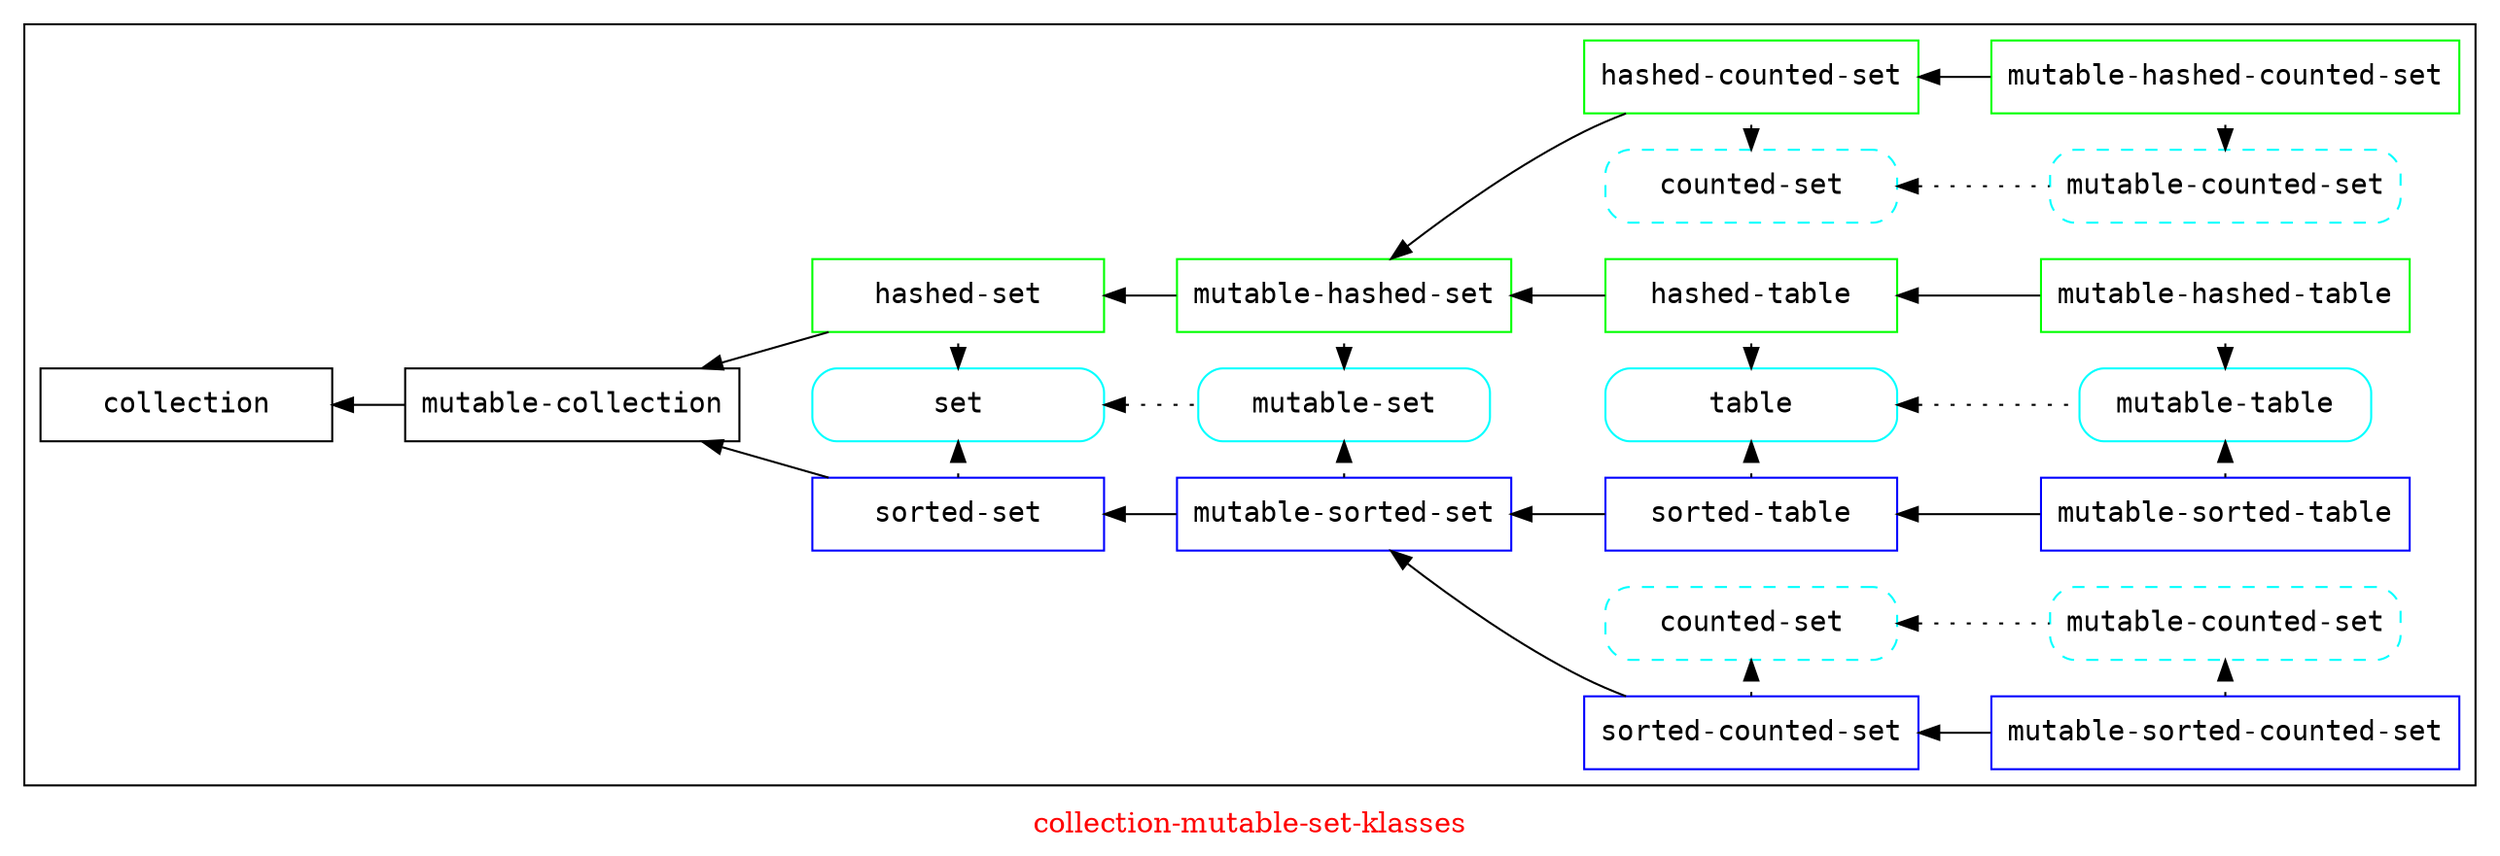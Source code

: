 // -*- mode: C++; c-basic-offset: 2; tab-width: 2; indent-tabs-mode: nil -*-

// Copyright (C) 2007, 2008, 2009 Robert Nielsen <robert@dakota.org>
//
// Licensed under the Apache License, Version 2.0 (the "License");
// you may not use this file except in compliance with the License.
// You may obtain a copy of the License at
//
//      http://www.apache.org/licenses/LICENSE-2.0
//
// Unless required by applicable law or agreed to in writing, software
// distributed under the License is distributed on an "AS IS" BASIS,
// WITHOUT WARRANTIES OR CONDITIONS OF ANY KIND, either express or implied.
// See the License for the specific language governing permissions and
// limitations under the License.

digraph "collection-mutable-set-klasses"
{
	graph [ label = "\G",
          fontcolor = red,
          rankdir = LR,
	];
	node [ fontname = courier,
         shape = rect,
         width = 2.0,
	];
	edge [ dir = back, // its more natural to see: some-klass <- some-subklass
	];

//   subgraph "cluster-legend"
//   {
//     graph [ label = "legend" ];
//     "klass w/o slots";
//     "klass w/ slots" [ color = blue ];
//     "union klass" [ color = green ];
//     "trait" [ style = rounded ];
//   }

  subgraph "cluster-main"
  {
    graph [ label = "" ];
    // traits
    "set" [ style = rounded, color = cyan ];
    "HASHED-counted-set" [ label = "counted-set", style = "rounded,dashed", color = cyan ];
    "HASHED-mutable-counted-set" [ label = "mutable-counted-set", style = "rounded,dashed", color = cyan ];
    "SORTED-counted-set" [ label = "counted-set", style = "rounded,dashed", color = cyan ];
    "SORTED-mutable-counted-set" [ label = "mutable-counted-set", style = "rounded,dashed", color = cyan ];
    "table" [ style = rounded, color = cyan ];
    "mutable-set" [ style = rounded, color = cyan ];
    "mutable-table" [ style = rounded, color = cyan ];
    "hashed-set" [ color = green ];
    "sorted-set" [ color = blue ];
    "sorted-counted-set" [ color = blue ];
    "hashed-counted-set" [ color = green ];
    "hashed-table" [ color = green ];
    "sorted-table" [ color = blue ];
    "mutable-hashed-table" [ color = green ];
    "mutable-sorted-table" [ color = blue ];
    "mutable-hashed-set" [ color = green ];
    "mutable-sorted-set" [ color = blue ];
    "mutable-hashed-counted-set" [ color = green ];
    "mutable-sorted-counted-set" [ color = blue ];

    "mutable-sorted-set" -> "sorted-counted-set";
    "sorted-counted-set" -> "mutable-sorted-counted-set";
    "mutable-hashed-set" -> "hashed-counted-set";
    "hashed-counted-set" -> "mutable-hashed-counted-set";
    "HASHED-counted-set" -> "hashed-counted-set" [ style = dotted ];
    "HASHED-mutable-counted-set" -> "mutable-hashed-counted-set" [ style = dotted ];
    "HASHED-counted-set" -> "HASHED-mutable-counted-set" [ style = dotted ];
    "sorted-counted-set" -> "SORTED-counted-set" [ style = dotted, dir = forward ];
    "mutable-sorted-counted-set" -> "SORTED-mutable-counted-set" [ style = dotted, dir = forward ];
    "SORTED-counted-set" -> "SORTED-mutable-counted-set" [ style = dotted ];
    
    // klass-to-klass edges
    "sorted-set" -> "mutable-sorted-set";
    "hashed-set" -> "mutable-hashed-set";
    "mutable-collection" -> "sorted-set";
    "mutable-collection" -> "hashed-set";
    "collection" -> "mutable-collection";
    "mutable-sorted-set" -> "sorted-table";
    "mutable-hashed-set" -> "hashed-table";

    // trait-to-trait edges
    "set" -> "mutable-set" [ style = dotted ];
    "table" -> "mutable-table" [ style = dotted ];

    // klass-to-trait edges
    // to debug set color = red
    "sorted-set" -> "set" [ style = dotted, dir = forward ];
    "sorted-table" -> "table" [ style = dotted, dir = forward ];
    "mutable-sorted-set" -> "mutable-set" [ style = dotted,  dir = forward ];
    "mutable-sorted-table" -> "mutable-table" [ style = dotted,  dir = forward ];

    // trait-to-klass edges
    "set" -> "hashed-set" [ style = dotted ];
    "table" -> "hashed-table" [ style = dotted ];
    "mutable-set" -> "mutable-hashed-set" [ style = dotted ];
    "mutable-table" -> "mutable-hashed-table" [ style = dotted ];

    "sorted-table" -> "mutable-sorted-table";
    "hashed-table" -> "mutable-hashed-table";

    { rank = same; "sorted-set"; "set" };
    { rank = same; "hashed-set"; "set" };

    { rank = same; "mutable-sorted-set"; "mutable-set" };
    { rank = same; "mutable-hashed-set"; "mutable-set" };

    { rank = same; "mutable-sorted-table"; "mutable-table" };
    { rank = same; "mutable-hashed-table"; "mutable-table" };

    { rank = same; "sorted-table"; "table" };
    { rank = same; "hashed-table"; "table" };
    
    { rank = same; "hashed-counted-set"; "HASHED-counted-set" };
    { rank = same; "sorted-counted-set"; "HASHED-counted-set" };

    { rank = same; "mutable-hashed-counted-set"; "HASHED-mutable-counted-set" };
    { rank = same; "mutable-sorted-counted-set"; "HASHED-mutable-counted-set" };

    { rank = same; "hashed-counted-set"; "SORTED-counted-set" };
    { rank = same; "sorted-counted-set"; "SORTED-counted-set" };

    { rank = same; "mutable-hashed-counted-set"; "SORTED-mutable-counted-set" };
    { rank = same; "mutable-sorted-counted-set"; "SORTED-mutable-counted-set" };

    // layout hacks
    // to debug set color = gray
    "mutable-sorted-set" -> "table" [ style = invis ];
    "mutable-hashed-set" -> "table" [ style = invis ];
  }

  // layout only
  "mutable-collection" -> "set" [ style = invis ];
}
